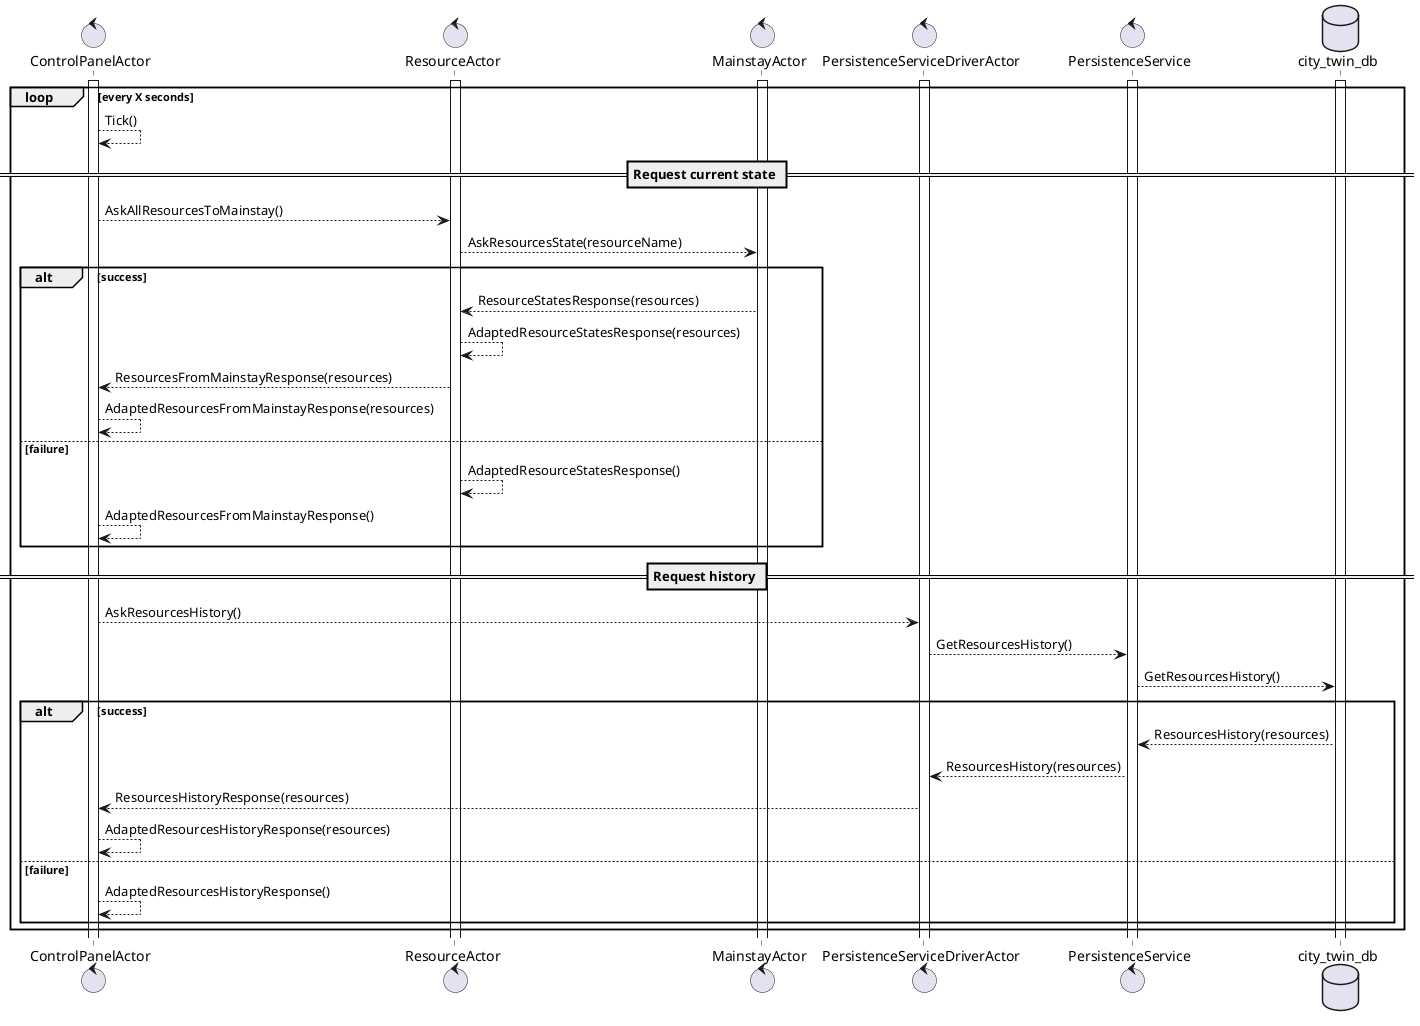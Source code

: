 @startuml

control ControlPanelActor
control ResourceActor
control MainstayActor
control PersistenceServiceDriverActor
control PersistenceService
database city_twin_db

activate ControlPanelActor
activate ResourceActor
activate MainstayActor
activate PersistenceServiceDriverActor
activate PersistenceService
activate city_twin_db

loop every X seconds

ControlPanelActor --> ControlPanelActor : Tick()

== Request current state ==

ControlPanelActor --> ResourceActor : AskAllResourcesToMainstay()
ResourceActor --> MainstayActor : AskResourcesState(resourceName)
alt success
MainstayActor --> ResourceActor : ResourceStatesResponse(resources)
ResourceActor --> ResourceActor : AdaptedResourceStatesResponse(resources)
ResourceActor --> ControlPanelActor : ResourcesFromMainstayResponse(resources)
ControlPanelActor --> ControlPanelActor : AdaptedResourcesFromMainstayResponse(resources)
else failure
ResourceActor --> ResourceActor : AdaptedResourceStatesResponse()
ControlPanelActor --> ControlPanelActor : AdaptedResourcesFromMainstayResponse()
end

== Request history ==

ControlPanelActor --> PersistenceServiceDriverActor : AskResourcesHistory()
PersistenceServiceDriverActor --> PersistenceService : GetResourcesHistory()
PersistenceService --> city_twin_db : GetResourcesHistory()
alt success
city_twin_db --> PersistenceService : ResourcesHistory(resources)
PersistenceService --> PersistenceServiceDriverActor : ResourcesHistory(resources)
PersistenceServiceDriverActor --> ControlPanelActor : ResourcesHistoryResponse(resources)
ControlPanelActor --> ControlPanelActor : AdaptedResourcesHistoryResponse(resources)
else failure
ControlPanelActor --> ControlPanelActor : AdaptedResourcesHistoryResponse()
end
end

@enduml